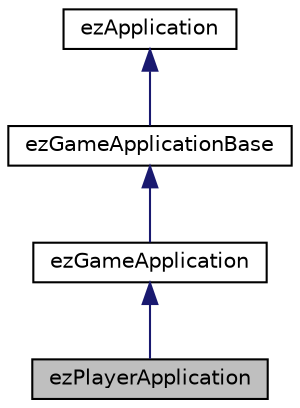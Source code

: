 digraph "ezPlayerApplication"
{
 // LATEX_PDF_SIZE
  edge [fontname="Helvetica",fontsize="10",labelfontname="Helvetica",labelfontsize="10"];
  node [fontname="Helvetica",fontsize="10",shape=record];
  Node1 [label="ezPlayerApplication",height=0.2,width=0.4,color="black", fillcolor="grey75", style="filled", fontcolor="black",tooltip=" "];
  Node2 -> Node1 [dir="back",color="midnightblue",fontsize="10",style="solid",fontname="Helvetica"];
  Node2 [label="ezGameApplication",height=0.2,width=0.4,color="black", fillcolor="white", style="filled",URL="$db/db6/classez_game_application.htm",tooltip="The base class for all typical game applications made with ezEngine."];
  Node3 -> Node2 [dir="back",color="midnightblue",fontsize="10",style="solid",fontname="Helvetica"];
  Node3 [label="ezGameApplicationBase",height=0.2,width=0.4,color="black", fillcolor="white", style="filled",URL="$d0/d69/classez_game_application_base.htm",tooltip=" "];
  Node4 -> Node3 [dir="back",color="midnightblue",fontsize="10",style="solid",fontname="Helvetica"];
  Node4 [label="ezApplication",height=0.2,width=0.4,color="black", fillcolor="white", style="filled",URL="$da/d72/classez_application.htm",tooltip="Base class to be used by applications based on ezEngine."];
}
